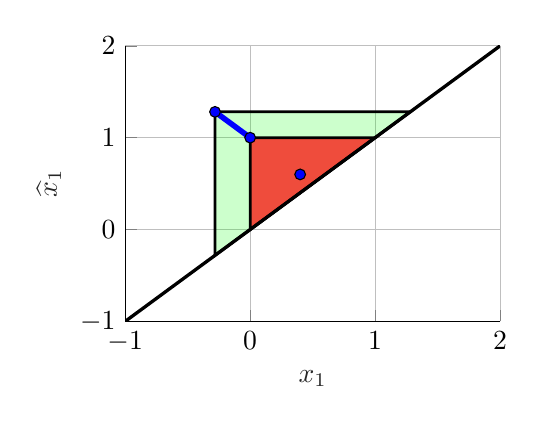 % This file was created by matlab2tikz.
%
%The latest updates can be retrieved from
%  http://www.mathworks.com/matlabcentral/fileexchange/22022-matlab2tikz-matlab2tikz
%where you can also make suggestions and rate matlab2tikz.
%
\begin{tikzpicture}

\begin{axis}[%
width=4.762cm,
height=3.5cm,
at={(0cm,0cm)},
scale only axis,
xmin=-1,
xmax=2,
xtick={-1,  0,  1,  2},
xlabel style={font=\color{white!15!black}},
xlabel={$x_1$},
ymin=-1,
ymax=2,
ytick={-1,  0,  1,  2},
ylabel style={font=\color{white!15!black}},
ylabel={$\widehat{x}_1$},
axis background/.style={fill=white},
axis x line*=bottom,
axis y line*=left,
xmajorgrids,
ymajorgrids
]

\addplot[area legend, line width=1.0pt, draw=black, fill=green, fill opacity=0.2, forget plot]
table[row sep=crcr] {%
x	y\\
-0.281	1.281\\
-0.281	-0.281\\
1.281	1.281\\
}--cycle;

\addplot[area legend, line width=1.0pt, draw=black, fill=red, fill opacity=0.7, forget plot]
table[row sep=crcr] {%
x	y\\
0	1\\
0	0\\
1	1\\
}--cycle;
\addplot [color=blue, line width=2.0pt, forget plot]
  table[row sep=crcr]{%
0	1\\
0	1\\
-0.0	1.0\\
-0.001	1.001\\
-0.001	1.001\\
-0.002	1.002\\
-0.003	1.003\\
-0.004	1.004\\
-0.006	1.006\\
-0.007	1.007\\
-0.009	1.009\\
-0.011	1.011\\
-0.013	1.013\\
-0.016	1.016\\
-0.018	1.018\\
-0.021	1.021\\
-0.024	1.024\\
-0.027	1.027\\
-0.031	1.031\\
-0.035	1.035\\
-0.038	1.038\\
-0.043	1.043\\
-0.047	1.047\\
-0.051	1.051\\
-0.056	1.056\\
-0.061	1.061\\
-0.067	1.067\\
-0.072	1.072\\
-0.078	1.078\\
-0.084	1.084\\
-0.09	1.09\\
-0.096	1.096\\
-0.103	1.103\\
-0.11	1.11\\
-0.117	1.117\\
-0.124	1.124\\
-0.132	1.132\\
-0.14	1.14\\
-0.148	1.148\\
-0.157	1.157\\
-0.165	1.165\\
-0.174	1.174\\
-0.184	1.184\\
-0.193	1.193\\
-0.203	1.203\\
-0.213	1.213\\
-0.224	1.224\\
-0.235	1.235\\
-0.246	1.246\\
-0.257	1.257\\
-0.269	1.269\\
-0.281	1.281\\
};
\addplot[only marks, mark=*, mark options={}, mark size=1.937pt, draw=black, fill=blue] table[row sep=crcr]{%
x	y\\
0	1\\
};
\addplot[only marks, mark=*, mark options={}, mark size=1.937pt, draw=black, fill=blue] table[row sep=crcr]{%
x	y\\
-0.281	1.281\\
};
\addplot[only marks, mark=*, mark options={}, mark size=1.937pt, draw=black, fill=blue] table[row sep=crcr]{%
x	y\\
0.4	0.6\\
};
\addplot [color=black, line width=1.2pt, forget plot]
  table[row sep=crcr]{%
-1	-1\\
2	2\\
};
\end{axis}
\end{tikzpicture}%